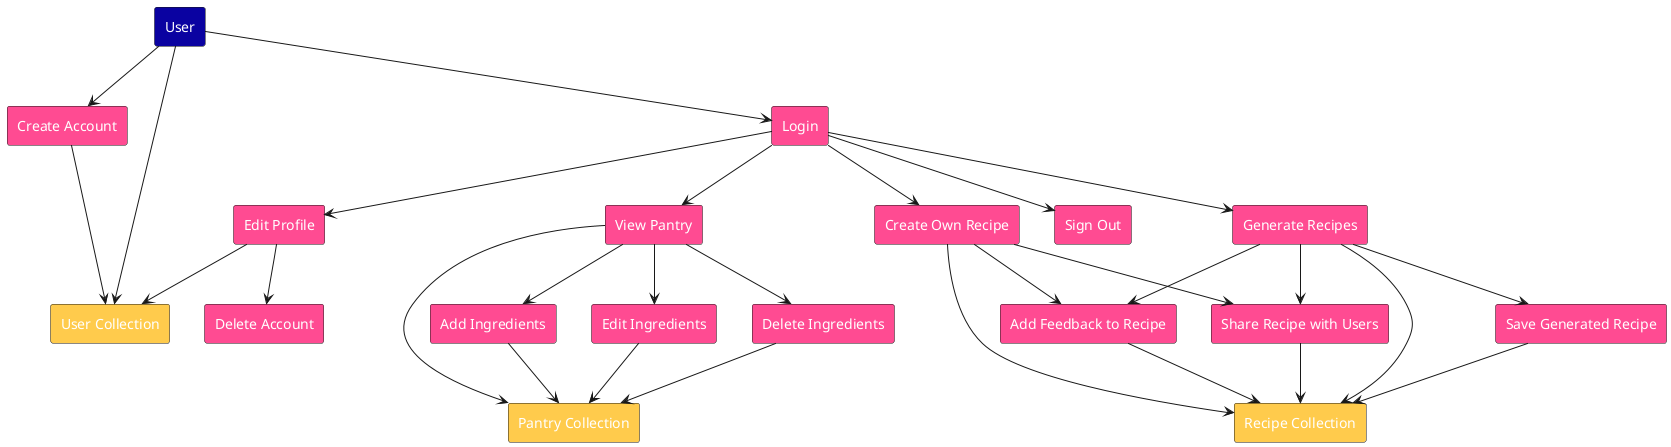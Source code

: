 @startuml
skinparam backgroundColor #FFFFFF
skinparam rectangle {
    FontColor #FFFFFF
    FontSize 14
}



' User types
rectangle "User" as userType #0a02a1

' Database Collections
rectangle "User Collection" as userCollection #ffcb4c
rectangle "Recipe Collection" as recipeCollection #ffcb4c
rectangle "Pantry Collection" as pantryCollection #ffcb4c

' Functions
rectangle "Login" as login #ff4b92
rectangle "Create Account" as createAccount #ff4b92
rectangle "Delete Account" as deleteAccount #ff4b92
rectangle "Edit Profile" as editProfile #ff4b92
rectangle "View Pantry" as viewPantry #ff4b92
rectangle "Add Ingredients" as addIngredients #ff4b92
rectangle "Edit Ingredients" as editIngredients #ff4b92
rectangle "Delete Ingredients" as deleteIngredients #ff4b92
rectangle "Generate Recipes" as generateRecipes #ff4b92
rectangle "Create Own Recipe" as createOwnRecipe #ff4b92
rectangle "Save Generated Recipe" as saveGeneratedRecipe #ff4b92
rectangle "Add Feedback to Recipe" as feedbackRecipe #ff4b92
rectangle "Share Recipe with Users" as shareRecipe #ff4b92
rectangle "Sign Out" as signOut #ff4b92

' Connections
userType --> createAccount
userType --> login
login --> viewPantry
login --> generateRecipes
login --> createOwnRecipe
login --> signOut
login --> editProfile
editProfile --> deleteAccount
viewPantry --> addIngredients
viewPantry --> editIngredients
viewPantry --> deleteIngredients
generateRecipes --> saveGeneratedRecipe
generateRecipes --> feedbackRecipe
generateRecipes --> shareRecipe
createOwnRecipe --> feedbackRecipe
createOwnRecipe --> shareRecipe

' Database interactions
userType --> userCollection
createAccount --> userCollection
editProfile --> userCollection
viewPantry --> pantryCollection
addIngredients --> pantryCollection
editIngredients --> pantryCollection
deleteIngredients --> pantryCollection
generateRecipes --> recipeCollection
createOwnRecipe --> recipeCollection
saveGeneratedRecipe --> recipeCollection
feedbackRecipe --> recipeCollection
shareRecipe --> recipeCollection

@enduml
